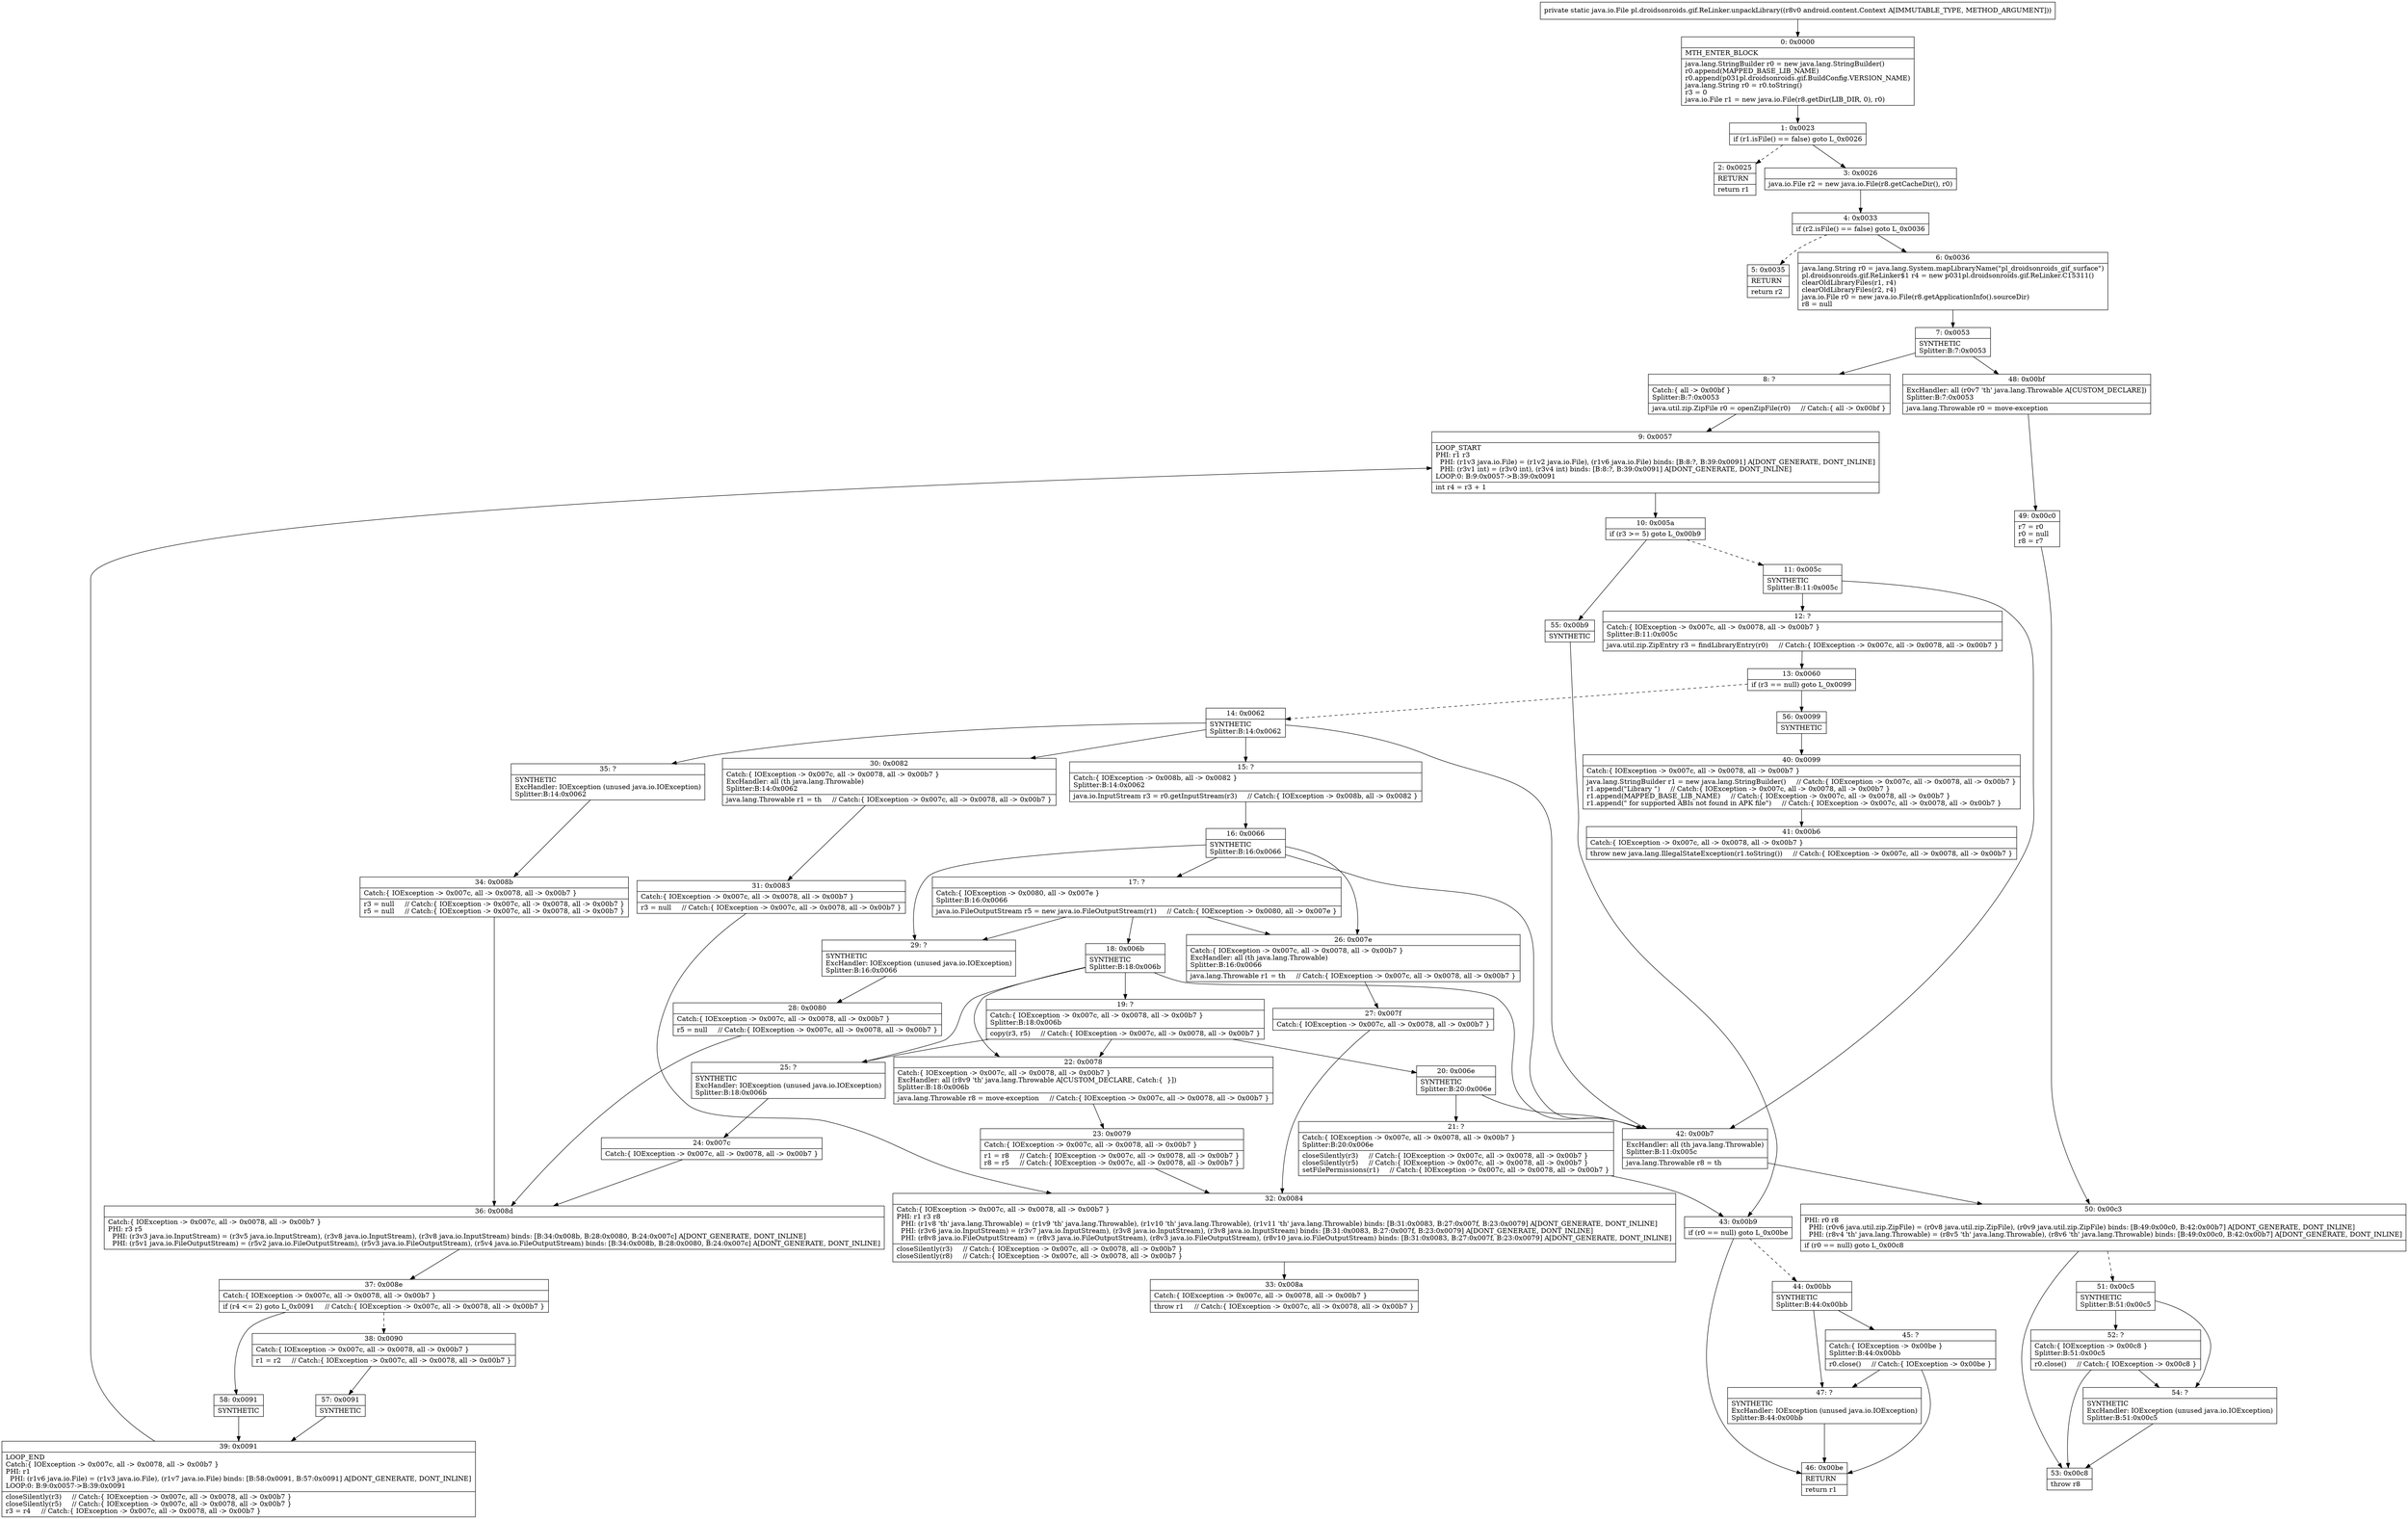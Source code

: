 digraph "CFG forpl.droidsonroids.gif.ReLinker.unpackLibrary(Landroid\/content\/Context;)Ljava\/io\/File;" {
Node_0 [shape=record,label="{0\:\ 0x0000|MTH_ENTER_BLOCK\l|java.lang.StringBuilder r0 = new java.lang.StringBuilder()\lr0.append(MAPPED_BASE_LIB_NAME)\lr0.append(p031pl.droidsonroids.gif.BuildConfig.VERSION_NAME)\ljava.lang.String r0 = r0.toString()\lr3 = 0\ljava.io.File r1 = new java.io.File(r8.getDir(LIB_DIR, 0), r0)\l}"];
Node_1 [shape=record,label="{1\:\ 0x0023|if (r1.isFile() == false) goto L_0x0026\l}"];
Node_2 [shape=record,label="{2\:\ 0x0025|RETURN\l|return r1\l}"];
Node_3 [shape=record,label="{3\:\ 0x0026|java.io.File r2 = new java.io.File(r8.getCacheDir(), r0)\l}"];
Node_4 [shape=record,label="{4\:\ 0x0033|if (r2.isFile() == false) goto L_0x0036\l}"];
Node_5 [shape=record,label="{5\:\ 0x0035|RETURN\l|return r2\l}"];
Node_6 [shape=record,label="{6\:\ 0x0036|java.lang.String r0 = java.lang.System.mapLibraryName(\"pl_droidsonroids_gif_surface\")\lpl.droidsonroids.gif.ReLinker$1 r4 = new p031pl.droidsonroids.gif.ReLinker.C15311()\lclearOldLibraryFiles(r1, r4)\lclearOldLibraryFiles(r2, r4)\ljava.io.File r0 = new java.io.File(r8.getApplicationInfo().sourceDir)\lr8 = null\l}"];
Node_7 [shape=record,label="{7\:\ 0x0053|SYNTHETIC\lSplitter:B:7:0x0053\l}"];
Node_8 [shape=record,label="{8\:\ ?|Catch:\{ all \-\> 0x00bf \}\lSplitter:B:7:0x0053\l|java.util.zip.ZipFile r0 = openZipFile(r0)     \/\/ Catch:\{ all \-\> 0x00bf \}\l}"];
Node_9 [shape=record,label="{9\:\ 0x0057|LOOP_START\lPHI: r1 r3 \l  PHI: (r1v3 java.io.File) = (r1v2 java.io.File), (r1v6 java.io.File) binds: [B:8:?, B:39:0x0091] A[DONT_GENERATE, DONT_INLINE]\l  PHI: (r3v1 int) = (r3v0 int), (r3v4 int) binds: [B:8:?, B:39:0x0091] A[DONT_GENERATE, DONT_INLINE]\lLOOP:0: B:9:0x0057\-\>B:39:0x0091\l|int r4 = r3 + 1\l}"];
Node_10 [shape=record,label="{10\:\ 0x005a|if (r3 \>= 5) goto L_0x00b9\l}"];
Node_11 [shape=record,label="{11\:\ 0x005c|SYNTHETIC\lSplitter:B:11:0x005c\l}"];
Node_12 [shape=record,label="{12\:\ ?|Catch:\{ IOException \-\> 0x007c, all \-\> 0x0078, all \-\> 0x00b7 \}\lSplitter:B:11:0x005c\l|java.util.zip.ZipEntry r3 = findLibraryEntry(r0)     \/\/ Catch:\{ IOException \-\> 0x007c, all \-\> 0x0078, all \-\> 0x00b7 \}\l}"];
Node_13 [shape=record,label="{13\:\ 0x0060|if (r3 == null) goto L_0x0099\l}"];
Node_14 [shape=record,label="{14\:\ 0x0062|SYNTHETIC\lSplitter:B:14:0x0062\l}"];
Node_15 [shape=record,label="{15\:\ ?|Catch:\{ IOException \-\> 0x008b, all \-\> 0x0082 \}\lSplitter:B:14:0x0062\l|java.io.InputStream r3 = r0.getInputStream(r3)     \/\/ Catch:\{ IOException \-\> 0x008b, all \-\> 0x0082 \}\l}"];
Node_16 [shape=record,label="{16\:\ 0x0066|SYNTHETIC\lSplitter:B:16:0x0066\l}"];
Node_17 [shape=record,label="{17\:\ ?|Catch:\{ IOException \-\> 0x0080, all \-\> 0x007e \}\lSplitter:B:16:0x0066\l|java.io.FileOutputStream r5 = new java.io.FileOutputStream(r1)     \/\/ Catch:\{ IOException \-\> 0x0080, all \-\> 0x007e \}\l}"];
Node_18 [shape=record,label="{18\:\ 0x006b|SYNTHETIC\lSplitter:B:18:0x006b\l}"];
Node_19 [shape=record,label="{19\:\ ?|Catch:\{ IOException \-\> 0x007c, all \-\> 0x0078, all \-\> 0x00b7 \}\lSplitter:B:18:0x006b\l|copy(r3, r5)     \/\/ Catch:\{ IOException \-\> 0x007c, all \-\> 0x0078, all \-\> 0x00b7 \}\l}"];
Node_20 [shape=record,label="{20\:\ 0x006e|SYNTHETIC\lSplitter:B:20:0x006e\l}"];
Node_21 [shape=record,label="{21\:\ ?|Catch:\{ IOException \-\> 0x007c, all \-\> 0x0078, all \-\> 0x00b7 \}\lSplitter:B:20:0x006e\l|closeSilently(r3)     \/\/ Catch:\{ IOException \-\> 0x007c, all \-\> 0x0078, all \-\> 0x00b7 \}\lcloseSilently(r5)     \/\/ Catch:\{ IOException \-\> 0x007c, all \-\> 0x0078, all \-\> 0x00b7 \}\lsetFilePermissions(r1)     \/\/ Catch:\{ IOException \-\> 0x007c, all \-\> 0x0078, all \-\> 0x00b7 \}\l}"];
Node_22 [shape=record,label="{22\:\ 0x0078|Catch:\{ IOException \-\> 0x007c, all \-\> 0x0078, all \-\> 0x00b7 \}\lExcHandler: all (r8v9 'th' java.lang.Throwable A[CUSTOM_DECLARE, Catch:\{  \}])\lSplitter:B:18:0x006b\l|java.lang.Throwable r8 = move\-exception     \/\/ Catch:\{ IOException \-\> 0x007c, all \-\> 0x0078, all \-\> 0x00b7 \}\l}"];
Node_23 [shape=record,label="{23\:\ 0x0079|Catch:\{ IOException \-\> 0x007c, all \-\> 0x0078, all \-\> 0x00b7 \}\l|r1 = r8     \/\/ Catch:\{ IOException \-\> 0x007c, all \-\> 0x0078, all \-\> 0x00b7 \}\lr8 = r5     \/\/ Catch:\{ IOException \-\> 0x007c, all \-\> 0x0078, all \-\> 0x00b7 \}\l}"];
Node_24 [shape=record,label="{24\:\ 0x007c|Catch:\{ IOException \-\> 0x007c, all \-\> 0x0078, all \-\> 0x00b7 \}\l}"];
Node_25 [shape=record,label="{25\:\ ?|SYNTHETIC\lExcHandler: IOException (unused java.io.IOException)\lSplitter:B:18:0x006b\l}"];
Node_26 [shape=record,label="{26\:\ 0x007e|Catch:\{ IOException \-\> 0x007c, all \-\> 0x0078, all \-\> 0x00b7 \}\lExcHandler: all (th java.lang.Throwable)\lSplitter:B:16:0x0066\l|java.lang.Throwable r1 = th     \/\/ Catch:\{ IOException \-\> 0x007c, all \-\> 0x0078, all \-\> 0x00b7 \}\l}"];
Node_27 [shape=record,label="{27\:\ 0x007f|Catch:\{ IOException \-\> 0x007c, all \-\> 0x0078, all \-\> 0x00b7 \}\l}"];
Node_28 [shape=record,label="{28\:\ 0x0080|Catch:\{ IOException \-\> 0x007c, all \-\> 0x0078, all \-\> 0x00b7 \}\l|r5 = null     \/\/ Catch:\{ IOException \-\> 0x007c, all \-\> 0x0078, all \-\> 0x00b7 \}\l}"];
Node_29 [shape=record,label="{29\:\ ?|SYNTHETIC\lExcHandler: IOException (unused java.io.IOException)\lSplitter:B:16:0x0066\l}"];
Node_30 [shape=record,label="{30\:\ 0x0082|Catch:\{ IOException \-\> 0x007c, all \-\> 0x0078, all \-\> 0x00b7 \}\lExcHandler: all (th java.lang.Throwable)\lSplitter:B:14:0x0062\l|java.lang.Throwable r1 = th     \/\/ Catch:\{ IOException \-\> 0x007c, all \-\> 0x0078, all \-\> 0x00b7 \}\l}"];
Node_31 [shape=record,label="{31\:\ 0x0083|Catch:\{ IOException \-\> 0x007c, all \-\> 0x0078, all \-\> 0x00b7 \}\l|r3 = null     \/\/ Catch:\{ IOException \-\> 0x007c, all \-\> 0x0078, all \-\> 0x00b7 \}\l}"];
Node_32 [shape=record,label="{32\:\ 0x0084|Catch:\{ IOException \-\> 0x007c, all \-\> 0x0078, all \-\> 0x00b7 \}\lPHI: r1 r3 r8 \l  PHI: (r1v8 'th' java.lang.Throwable) = (r1v9 'th' java.lang.Throwable), (r1v10 'th' java.lang.Throwable), (r1v11 'th' java.lang.Throwable) binds: [B:31:0x0083, B:27:0x007f, B:23:0x0079] A[DONT_GENERATE, DONT_INLINE]\l  PHI: (r3v6 java.io.InputStream) = (r3v7 java.io.InputStream), (r3v8 java.io.InputStream), (r3v8 java.io.InputStream) binds: [B:31:0x0083, B:27:0x007f, B:23:0x0079] A[DONT_GENERATE, DONT_INLINE]\l  PHI: (r8v8 java.io.FileOutputStream) = (r8v3 java.io.FileOutputStream), (r8v3 java.io.FileOutputStream), (r8v10 java.io.FileOutputStream) binds: [B:31:0x0083, B:27:0x007f, B:23:0x0079] A[DONT_GENERATE, DONT_INLINE]\l|closeSilently(r3)     \/\/ Catch:\{ IOException \-\> 0x007c, all \-\> 0x0078, all \-\> 0x00b7 \}\lcloseSilently(r8)     \/\/ Catch:\{ IOException \-\> 0x007c, all \-\> 0x0078, all \-\> 0x00b7 \}\l}"];
Node_33 [shape=record,label="{33\:\ 0x008a|Catch:\{ IOException \-\> 0x007c, all \-\> 0x0078, all \-\> 0x00b7 \}\l|throw r1     \/\/ Catch:\{ IOException \-\> 0x007c, all \-\> 0x0078, all \-\> 0x00b7 \}\l}"];
Node_34 [shape=record,label="{34\:\ 0x008b|Catch:\{ IOException \-\> 0x007c, all \-\> 0x0078, all \-\> 0x00b7 \}\l|r3 = null     \/\/ Catch:\{ IOException \-\> 0x007c, all \-\> 0x0078, all \-\> 0x00b7 \}\lr5 = null     \/\/ Catch:\{ IOException \-\> 0x007c, all \-\> 0x0078, all \-\> 0x00b7 \}\l}"];
Node_35 [shape=record,label="{35\:\ ?|SYNTHETIC\lExcHandler: IOException (unused java.io.IOException)\lSplitter:B:14:0x0062\l}"];
Node_36 [shape=record,label="{36\:\ 0x008d|Catch:\{ IOException \-\> 0x007c, all \-\> 0x0078, all \-\> 0x00b7 \}\lPHI: r3 r5 \l  PHI: (r3v3 java.io.InputStream) = (r3v5 java.io.InputStream), (r3v8 java.io.InputStream), (r3v8 java.io.InputStream) binds: [B:34:0x008b, B:28:0x0080, B:24:0x007c] A[DONT_GENERATE, DONT_INLINE]\l  PHI: (r5v1 java.io.FileOutputStream) = (r5v2 java.io.FileOutputStream), (r5v3 java.io.FileOutputStream), (r5v4 java.io.FileOutputStream) binds: [B:34:0x008b, B:28:0x0080, B:24:0x007c] A[DONT_GENERATE, DONT_INLINE]\l}"];
Node_37 [shape=record,label="{37\:\ 0x008e|Catch:\{ IOException \-\> 0x007c, all \-\> 0x0078, all \-\> 0x00b7 \}\l|if (r4 \<= 2) goto L_0x0091     \/\/ Catch:\{ IOException \-\> 0x007c, all \-\> 0x0078, all \-\> 0x00b7 \}\l}"];
Node_38 [shape=record,label="{38\:\ 0x0090|Catch:\{ IOException \-\> 0x007c, all \-\> 0x0078, all \-\> 0x00b7 \}\l|r1 = r2     \/\/ Catch:\{ IOException \-\> 0x007c, all \-\> 0x0078, all \-\> 0x00b7 \}\l}"];
Node_39 [shape=record,label="{39\:\ 0x0091|LOOP_END\lCatch:\{ IOException \-\> 0x007c, all \-\> 0x0078, all \-\> 0x00b7 \}\lPHI: r1 \l  PHI: (r1v6 java.io.File) = (r1v3 java.io.File), (r1v7 java.io.File) binds: [B:58:0x0091, B:57:0x0091] A[DONT_GENERATE, DONT_INLINE]\lLOOP:0: B:9:0x0057\-\>B:39:0x0091\l|closeSilently(r3)     \/\/ Catch:\{ IOException \-\> 0x007c, all \-\> 0x0078, all \-\> 0x00b7 \}\lcloseSilently(r5)     \/\/ Catch:\{ IOException \-\> 0x007c, all \-\> 0x0078, all \-\> 0x00b7 \}\lr3 = r4     \/\/ Catch:\{ IOException \-\> 0x007c, all \-\> 0x0078, all \-\> 0x00b7 \}\l}"];
Node_40 [shape=record,label="{40\:\ 0x0099|Catch:\{ IOException \-\> 0x007c, all \-\> 0x0078, all \-\> 0x00b7 \}\l|java.lang.StringBuilder r1 = new java.lang.StringBuilder()     \/\/ Catch:\{ IOException \-\> 0x007c, all \-\> 0x0078, all \-\> 0x00b7 \}\lr1.append(\"Library \")     \/\/ Catch:\{ IOException \-\> 0x007c, all \-\> 0x0078, all \-\> 0x00b7 \}\lr1.append(MAPPED_BASE_LIB_NAME)     \/\/ Catch:\{ IOException \-\> 0x007c, all \-\> 0x0078, all \-\> 0x00b7 \}\lr1.append(\" for supported ABIs not found in APK file\")     \/\/ Catch:\{ IOException \-\> 0x007c, all \-\> 0x0078, all \-\> 0x00b7 \}\l}"];
Node_41 [shape=record,label="{41\:\ 0x00b6|Catch:\{ IOException \-\> 0x007c, all \-\> 0x0078, all \-\> 0x00b7 \}\l|throw new java.lang.IllegalStateException(r1.toString())     \/\/ Catch:\{ IOException \-\> 0x007c, all \-\> 0x0078, all \-\> 0x00b7 \}\l}"];
Node_42 [shape=record,label="{42\:\ 0x00b7|ExcHandler: all (th java.lang.Throwable)\lSplitter:B:11:0x005c\l|java.lang.Throwable r8 = th\l}"];
Node_43 [shape=record,label="{43\:\ 0x00b9|if (r0 == null) goto L_0x00be\l}"];
Node_44 [shape=record,label="{44\:\ 0x00bb|SYNTHETIC\lSplitter:B:44:0x00bb\l}"];
Node_45 [shape=record,label="{45\:\ ?|Catch:\{ IOException \-\> 0x00be \}\lSplitter:B:44:0x00bb\l|r0.close()     \/\/ Catch:\{ IOException \-\> 0x00be \}\l}"];
Node_46 [shape=record,label="{46\:\ 0x00be|RETURN\l|return r1\l}"];
Node_47 [shape=record,label="{47\:\ ?|SYNTHETIC\lExcHandler: IOException (unused java.io.IOException)\lSplitter:B:44:0x00bb\l}"];
Node_48 [shape=record,label="{48\:\ 0x00bf|ExcHandler: all (r0v7 'th' java.lang.Throwable A[CUSTOM_DECLARE])\lSplitter:B:7:0x0053\l|java.lang.Throwable r0 = move\-exception\l}"];
Node_49 [shape=record,label="{49\:\ 0x00c0|r7 = r0\lr0 = null\lr8 = r7\l}"];
Node_50 [shape=record,label="{50\:\ 0x00c3|PHI: r0 r8 \l  PHI: (r0v6 java.util.zip.ZipFile) = (r0v8 java.util.zip.ZipFile), (r0v9 java.util.zip.ZipFile) binds: [B:49:0x00c0, B:42:0x00b7] A[DONT_GENERATE, DONT_INLINE]\l  PHI: (r8v4 'th' java.lang.Throwable) = (r8v5 'th' java.lang.Throwable), (r8v6 'th' java.lang.Throwable) binds: [B:49:0x00c0, B:42:0x00b7] A[DONT_GENERATE, DONT_INLINE]\l|if (r0 == null) goto L_0x00c8\l}"];
Node_51 [shape=record,label="{51\:\ 0x00c5|SYNTHETIC\lSplitter:B:51:0x00c5\l}"];
Node_52 [shape=record,label="{52\:\ ?|Catch:\{ IOException \-\> 0x00c8 \}\lSplitter:B:51:0x00c5\l|r0.close()     \/\/ Catch:\{ IOException \-\> 0x00c8 \}\l}"];
Node_53 [shape=record,label="{53\:\ 0x00c8|throw r8\l}"];
Node_54 [shape=record,label="{54\:\ ?|SYNTHETIC\lExcHandler: IOException (unused java.io.IOException)\lSplitter:B:51:0x00c5\l}"];
Node_55 [shape=record,label="{55\:\ 0x00b9|SYNTHETIC\l}"];
Node_56 [shape=record,label="{56\:\ 0x0099|SYNTHETIC\l}"];
Node_57 [shape=record,label="{57\:\ 0x0091|SYNTHETIC\l}"];
Node_58 [shape=record,label="{58\:\ 0x0091|SYNTHETIC\l}"];
MethodNode[shape=record,label="{private static java.io.File pl.droidsonroids.gif.ReLinker.unpackLibrary((r8v0 android.content.Context A[IMMUTABLE_TYPE, METHOD_ARGUMENT])) }"];
MethodNode -> Node_0;
Node_0 -> Node_1;
Node_1 -> Node_2[style=dashed];
Node_1 -> Node_3;
Node_3 -> Node_4;
Node_4 -> Node_5[style=dashed];
Node_4 -> Node_6;
Node_6 -> Node_7;
Node_7 -> Node_8;
Node_7 -> Node_48;
Node_8 -> Node_9;
Node_9 -> Node_10;
Node_10 -> Node_11[style=dashed];
Node_10 -> Node_55;
Node_11 -> Node_12;
Node_11 -> Node_42;
Node_12 -> Node_13;
Node_13 -> Node_14[style=dashed];
Node_13 -> Node_56;
Node_14 -> Node_15;
Node_14 -> Node_35;
Node_14 -> Node_30;
Node_14 -> Node_42;
Node_15 -> Node_16;
Node_16 -> Node_17;
Node_16 -> Node_29;
Node_16 -> Node_26;
Node_16 -> Node_42;
Node_17 -> Node_18;
Node_17 -> Node_29;
Node_17 -> Node_26;
Node_18 -> Node_19;
Node_18 -> Node_25;
Node_18 -> Node_22;
Node_18 -> Node_42;
Node_19 -> Node_20;
Node_19 -> Node_25;
Node_19 -> Node_22;
Node_20 -> Node_21;
Node_20 -> Node_42;
Node_21 -> Node_43;
Node_22 -> Node_23;
Node_23 -> Node_32;
Node_24 -> Node_36;
Node_25 -> Node_24;
Node_26 -> Node_27;
Node_27 -> Node_32;
Node_28 -> Node_36;
Node_29 -> Node_28;
Node_30 -> Node_31;
Node_31 -> Node_32;
Node_32 -> Node_33;
Node_34 -> Node_36;
Node_35 -> Node_34;
Node_36 -> Node_37;
Node_37 -> Node_38[style=dashed];
Node_37 -> Node_58;
Node_38 -> Node_57;
Node_39 -> Node_9;
Node_40 -> Node_41;
Node_42 -> Node_50;
Node_43 -> Node_44[style=dashed];
Node_43 -> Node_46;
Node_44 -> Node_45;
Node_44 -> Node_47;
Node_45 -> Node_46;
Node_45 -> Node_47;
Node_47 -> Node_46;
Node_48 -> Node_49;
Node_49 -> Node_50;
Node_50 -> Node_51[style=dashed];
Node_50 -> Node_53;
Node_51 -> Node_52;
Node_51 -> Node_54;
Node_52 -> Node_53;
Node_52 -> Node_54;
Node_54 -> Node_53;
Node_55 -> Node_43;
Node_56 -> Node_40;
Node_57 -> Node_39;
Node_58 -> Node_39;
}

